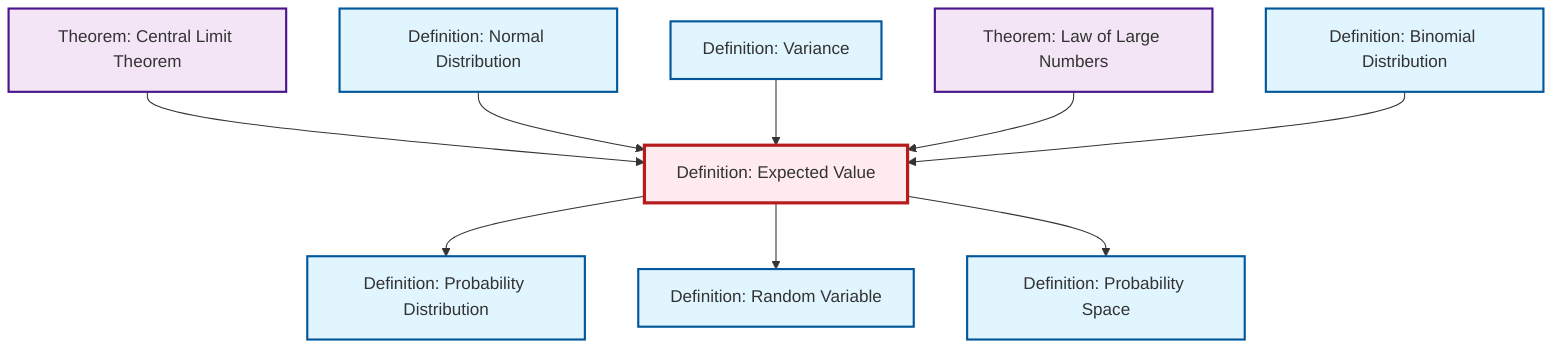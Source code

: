 graph TD
    classDef definition fill:#e1f5fe,stroke:#01579b,stroke-width:2px
    classDef theorem fill:#f3e5f5,stroke:#4a148c,stroke-width:2px
    classDef axiom fill:#fff3e0,stroke:#e65100,stroke-width:2px
    classDef example fill:#e8f5e9,stroke:#1b5e20,stroke-width:2px
    classDef current fill:#ffebee,stroke:#b71c1c,stroke-width:3px
    thm-central-limit["Theorem: Central Limit Theorem"]:::theorem
    thm-law-of-large-numbers["Theorem: Law of Large Numbers"]:::theorem
    def-probability-space["Definition: Probability Space"]:::definition
    def-probability-distribution["Definition: Probability Distribution"]:::definition
    def-expectation["Definition: Expected Value"]:::definition
    def-normal-distribution["Definition: Normal Distribution"]:::definition
    def-variance["Definition: Variance"]:::definition
    def-binomial-distribution["Definition: Binomial Distribution"]:::definition
    def-random-variable["Definition: Random Variable"]:::definition
    thm-central-limit --> def-expectation
    def-expectation --> def-probability-distribution
    def-normal-distribution --> def-expectation
    def-expectation --> def-random-variable
    def-variance --> def-expectation
    thm-law-of-large-numbers --> def-expectation
    def-binomial-distribution --> def-expectation
    def-expectation --> def-probability-space
    class def-expectation current